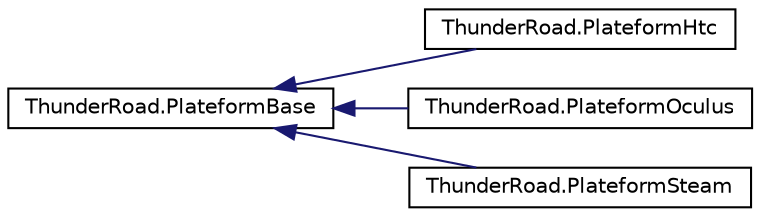 digraph "Graphical Class Hierarchy"
{
 // LATEX_PDF_SIZE
  edge [fontname="Helvetica",fontsize="10",labelfontname="Helvetica",labelfontsize="10"];
  node [fontname="Helvetica",fontsize="10",shape=record];
  rankdir="LR";
  Node0 [label="ThunderRoad.PlateformBase",height=0.2,width=0.4,color="black", fillcolor="white", style="filled",URL="$class_thunder_road_1_1_plateform_base.html",tooltip="Class PlateformBase."];
  Node0 -> Node1 [dir="back",color="midnightblue",fontsize="10",style="solid",fontname="Helvetica"];
  Node1 [label="ThunderRoad.PlateformHtc",height=0.2,width=0.4,color="black", fillcolor="white", style="filled",URL="$class_thunder_road_1_1_plateform_htc.html",tooltip="Class PlateformHtc. Implements the ThunderRoad.PlateformBase"];
  Node0 -> Node2 [dir="back",color="midnightblue",fontsize="10",style="solid",fontname="Helvetica"];
  Node2 [label="ThunderRoad.PlateformOculus",height=0.2,width=0.4,color="black", fillcolor="white", style="filled",URL="$class_thunder_road_1_1_plateform_oculus.html",tooltip="Class PlateformOculus. Implements the ThunderRoad.PlateformBase"];
  Node0 -> Node3 [dir="back",color="midnightblue",fontsize="10",style="solid",fontname="Helvetica"];
  Node3 [label="ThunderRoad.PlateformSteam",height=0.2,width=0.4,color="black", fillcolor="white", style="filled",URL="$class_thunder_road_1_1_plateform_steam.html",tooltip="Class PlateformSteam. Implements the ThunderRoad.PlateformBase"];
}
